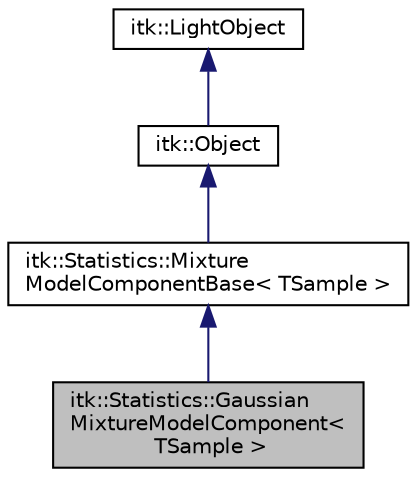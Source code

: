 digraph "itk::Statistics::GaussianMixtureModelComponent&lt; TSample &gt;"
{
 // LATEX_PDF_SIZE
  edge [fontname="Helvetica",fontsize="10",labelfontname="Helvetica",labelfontsize="10"];
  node [fontname="Helvetica",fontsize="10",shape=record];
  Node1 [label="itk::Statistics::Gaussian\lMixtureModelComponent\<\l TSample \>",height=0.2,width=0.4,color="black", fillcolor="grey75", style="filled", fontcolor="black",tooltip="is a component (derived from MixtureModelComponentBase) for Gaussian class. This class is used in Exp..."];
  Node2 -> Node1 [dir="back",color="midnightblue",fontsize="10",style="solid",fontname="Helvetica"];
  Node2 [label="itk::Statistics::Mixture\lModelComponentBase\< TSample \>",height=0.2,width=0.4,color="black", fillcolor="white", style="filled",URL="$classitk_1_1Statistics_1_1MixtureModelComponentBase.html",tooltip="base class for distribution modules that supports analytical way to update the distribution parameter..."];
  Node3 -> Node2 [dir="back",color="midnightblue",fontsize="10",style="solid",fontname="Helvetica"];
  Node3 [label="itk::Object",height=0.2,width=0.4,color="black", fillcolor="white", style="filled",URL="$classitk_1_1Object.html",tooltip="Base class for most ITK classes."];
  Node4 -> Node3 [dir="back",color="midnightblue",fontsize="10",style="solid",fontname="Helvetica"];
  Node4 [label="itk::LightObject",height=0.2,width=0.4,color="black", fillcolor="white", style="filled",URL="$classitk_1_1LightObject.html",tooltip="Light weight base class for most itk classes."];
}
